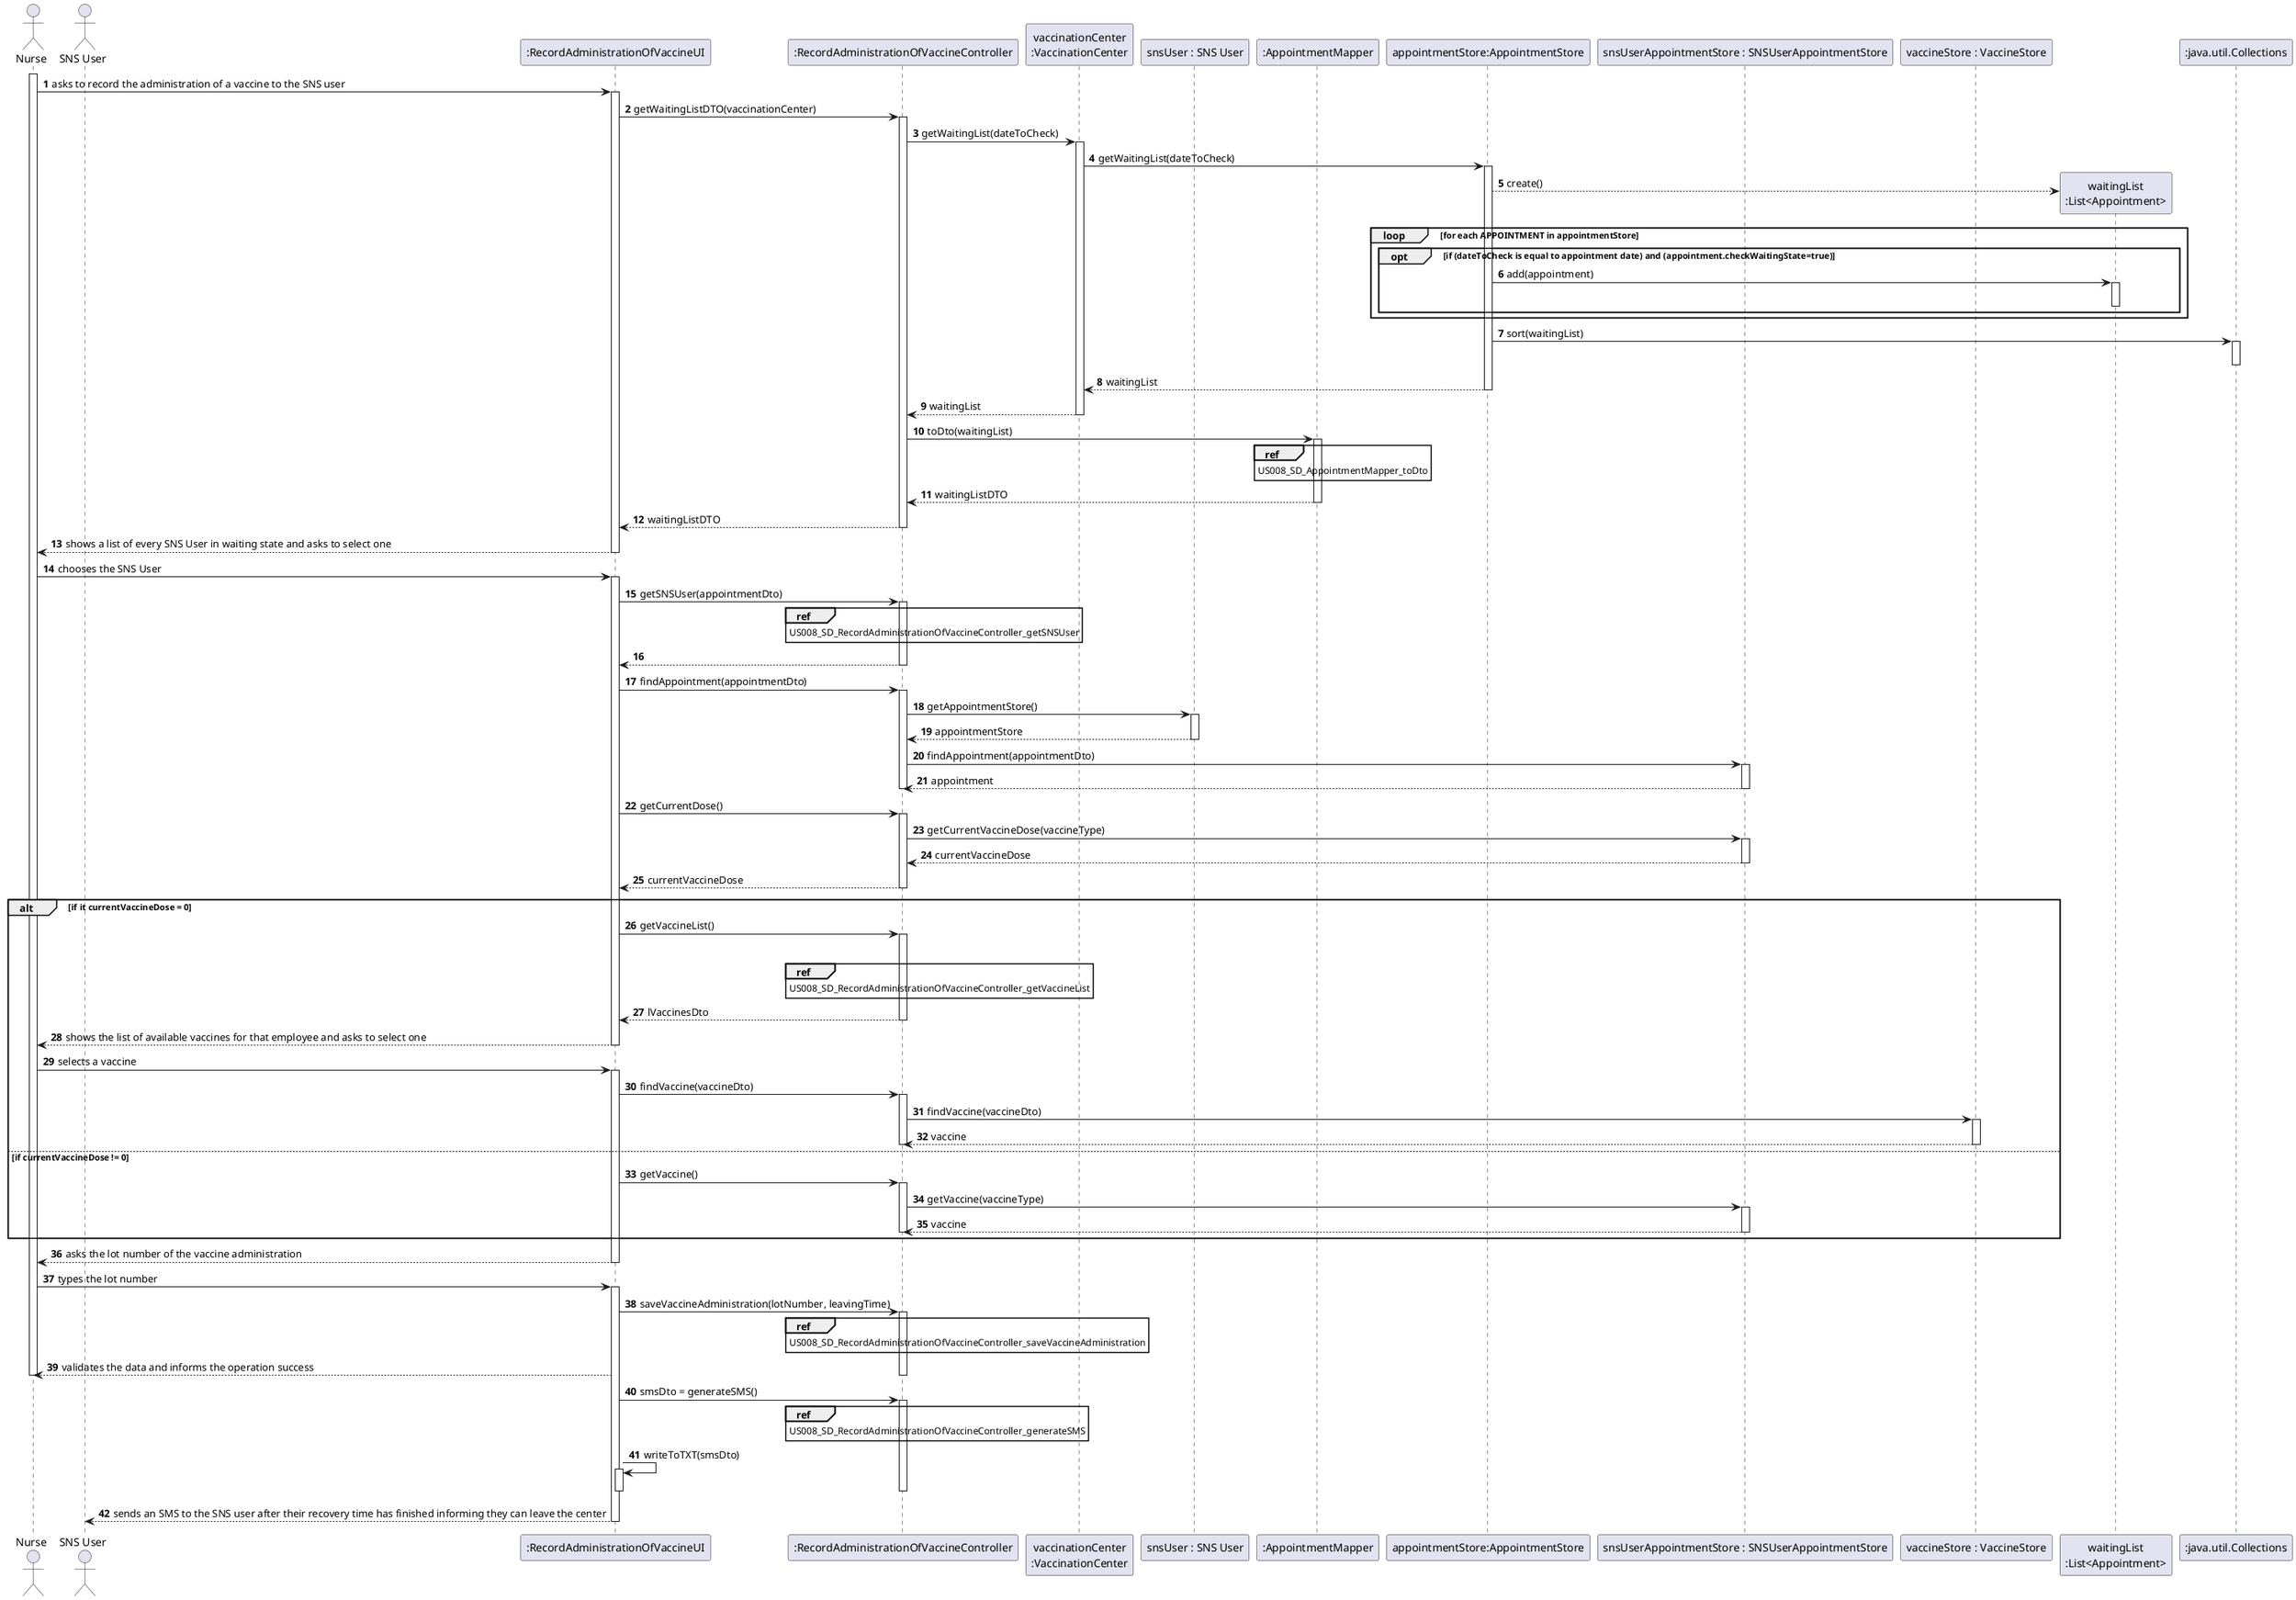 @startuml
autonumber
'hide footbox
actor "Nurse" as NURSE
actor "SNS User" as SNSUSERACTOR

participant ":RecordAdministrationOfVaccineUI" as UI
participant ":RecordAdministrationOfVaccineController" as CTRL
participant "vaccinationCenter\n:VaccinationCenter" as VCenter
participant "snsUser : SNS User" as SNSUSER
participant ":AppointmentMapper" as APPOINTMAPPER
participant "appointmentStore:AppointmentStore" as appointmentStore
participant "snsUserAppointmentStore : SNSUserAppointmentStore" as SNSUSERAPPOINTMENTSTORE
participant "vaccineStore : VaccineStore" as VACCINESTORE
participant "waitingList\n:List<Appointment>" as waitingList
participant ":java.util.Collections" as javaCollections


activate NURSE
NURSE -> UI : asks to record the administration of a vaccine to the SNS user
activate UI

UI -> CTRL : getWaitingListDTO(vaccinationCenter)
activate CTRL

CTRL -> VCenter : getWaitingList(dateToCheck)
activate VCenter

VCenter -> appointmentStore : getWaitingList(dateToCheck)
activate appointmentStore

appointmentStore --> waitingList ** : create()
loop for each APPOINTMENT in appointmentStore
opt if (dateToCheck is equal to appointment date) and (appointment.checkWaitingState=true)
appointmentStore -> waitingList : add(appointment)
activate waitingList
deactivate waitingList
end
end


appointmentStore -> javaCollections : sort(waitingList)
activate javaCollections
deactivate javaCollections


appointmentStore --> VCenter : waitingList
deactivate appointmentStore

VCenter --> CTRL : waitingList
deactivate VCenter

CTRL -> APPOINTMAPPER : toDto(waitingList)
activate APPOINTMAPPER
ref over APPOINTMAPPER [[US008_SD_AppointmentMapper_toDto.puml]] : US008_SD_AppointmentMapper_toDto
APPOINTMAPPER --> CTRL : waitingListDTO
deactivate APPOINTMAPPER

CTRL --> UI : waitingListDTO
deactivate CTRL
UI --> NURSE : shows a list of every SNS User in waiting state and asks to select one
deactivate UI
NURSE -> UI : chooses the SNS User
activate UI
UI -> CTRL : getSNSUser(appointmentDto)
ref over CTRL [[US008_SD_RecordAdministrationOfVaccineController_getSNSUser.puml]] : US008_SD_RecordAdministrationOfVaccineController_getSNSUser
activate CTRL
return
deactivate CTRL
UI -> CTRL : findAppointment(appointmentDto)
activate CTRL
CTRL -> SNSUSER : getAppointmentStore()
activate SNSUSER
SNSUSER --> CTRL : appointmentStore
deactivate SNSUSER
CTRL -> SNSUSERAPPOINTMENTSTORE : findAppointment(appointmentDto)
activate SNSUSERAPPOINTMENTSTORE
return appointment
deactivate SNSUSERAPPOINTMENTSTORE
deactivate CTRL
UI -> CTRL : getCurrentDose()
activate CTRL

CTRL -> SNSUSERAPPOINTMENTSTORE : getCurrentVaccineDose(vaccineType)
activate SNSUSERAPPOINTMENTSTORE
SNSUSERAPPOINTMENTSTORE --> CTRL : currentVaccineDose
deactivate SNSUSERAPPOINTMENTSTORE
CTRL --> UI : currentVaccineDose
deactivate SNSUSERAPPOINTMENTSTORE
deactivate CTRL
alt if it currentVaccineDose = 0
UI -> CTRL : getVaccineList()
ref over CTRL [[US008_SD_RecordAdministrationOfVaccineController_getVaccineList.puml]] : US008_SD_RecordAdministrationOfVaccineController_getVaccineList
activate CTRL
deactivate VACCINESTORE
CTRL --> UI : lVaccinesDto
deactivate CTRL
UI --> NURSE : shows the list of available vaccines for that employee and asks to select one
deactivate UI
NURSE -> UI : selects a vaccine
activate UI
UI -> CTRL : findVaccine(vaccineDto)
activate CTRL
CTRL -> VACCINESTORE : findVaccine(vaccineDto)
activate VACCINESTORE
VACCINESTORE --> CTRL : vaccine
deactivate VACCINESTORE
deactivate CTRL
else if currentVaccineDose != 0

UI -> CTRL : getVaccine()
activate CTRL
CTRL -> SNSUSERAPPOINTMENTSTORE : getVaccine(vaccineType)
activate SNSUSERAPPOINTMENTSTORE
SNSUSERAPPOINTMENTSTORE --> CTRL : vaccine
deactivate SNSUSERAPPOINTMENTSTORE
deactivate CTRL
end alt
activate UI
UI --> NURSE: asks the lot number of the vaccine administration
deactivate UI
NURSE -> UI : types the lot number
activate UI
UI -> CTRL : saveVaccineAdministration(lotNumber, leavingTime)
ref over CTRL [[US008_SD_RecordAdministrationOfVaccineController_saveVaccineAdministration.puml]] : US008_SD_RecordAdministrationOfVaccineController_saveVaccineAdministration
activate CTRL
UI --> NURSE : validates the data and informs the operation success
deactivate CTRL
deactivate NURSE
UI-> CTRL : smsDto = generateSMS()
ref over CTRL [[US008_SD_RecordAdministrationOfVaccineController_generateSMS.puml]] : US008_SD_RecordAdministrationOfVaccineController_generateSMS
activate CTRL
UI-> UI: writeToTXT(smsDto)
deactivate CTRL
activate UI
deactivate UI
deactivate CTRL
UI --> SNSUSERACTOR : sends an SMS to the SNS user after their recovery time has finished informing they can leave the center
deactivate UI

@enduml